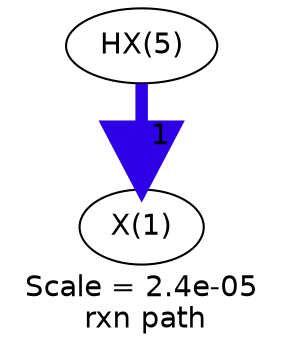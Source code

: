 digraph reaction_paths {
center=1;
s51 -> s50[fontname="Helvetica", style="setlinewidth(6)", arrowsize=3, color="0.7, 1.5, 0.9"
, label=" 1"];
s50 [ fontname="Helvetica", label="X(1)"];
s51 [ fontname="Helvetica", label="HX(5)"];
 label = "Scale = 2.4e-05\l rxn path";
 fontname = "Helvetica";
}
